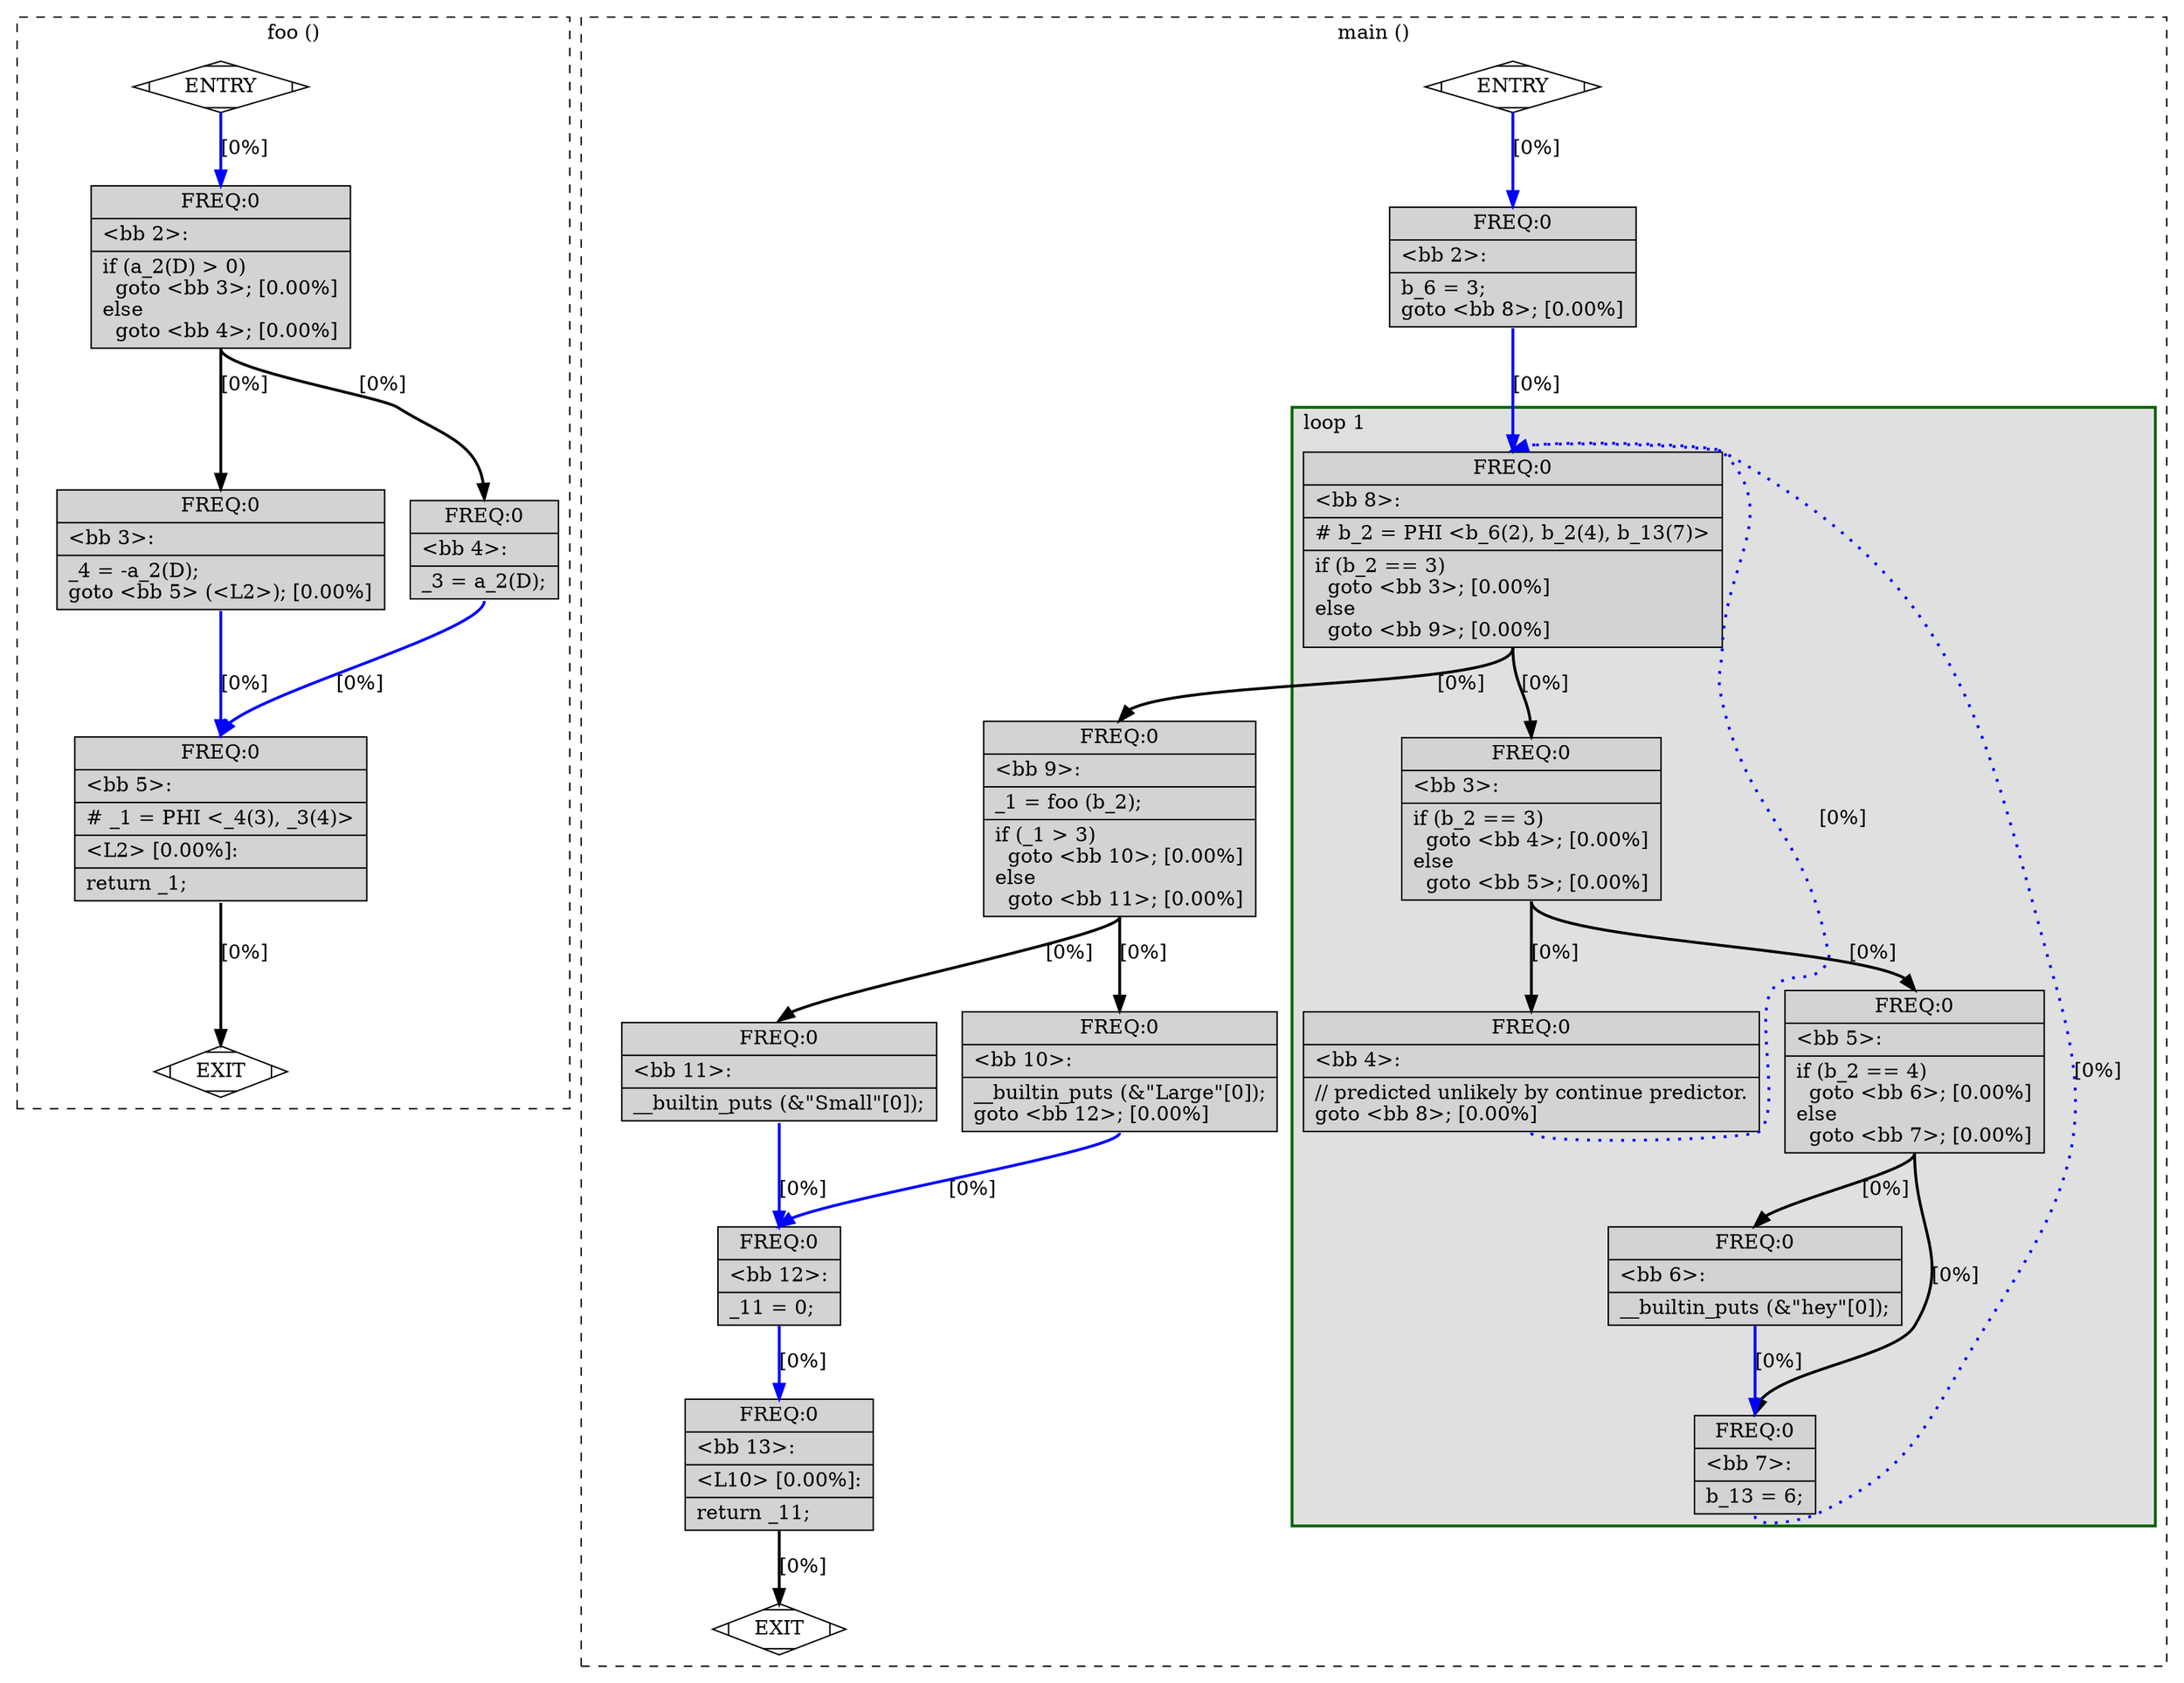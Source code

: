 digraph "test.c.086t.fixup_cfg4" {
overlap=false;
subgraph "cluster_foo" {
	style="dashed";
	color="black";
	label="foo ()";
	fn_0_basic_block_0 [shape=Mdiamond,style=filled,fillcolor=white,label="ENTRY"];

	fn_0_basic_block_1 [shape=Mdiamond,style=filled,fillcolor=white,label="EXIT"];

	fn_0_basic_block_2 [shape=record,style=filled,fillcolor=lightgrey,label="{ FREQ:0 |\<bb\ 2\>:\l\
|if\ (a_2(D)\ \>\ 0)\l\
\ \ goto\ \<bb\ 3\>;\ [0.00%]\l\
else\l\
\ \ goto\ \<bb\ 4\>;\ [0.00%]\l\
}"];

	fn_0_basic_block_3 [shape=record,style=filled,fillcolor=lightgrey,label="{ FREQ:0 |\<bb\ 3\>:\l\
|_4\ =\ -a_2(D);\l\
goto\ \<bb\ 5\>\ (\<L2\>);\ [0.00%]\l\
}"];

	fn_0_basic_block_4 [shape=record,style=filled,fillcolor=lightgrey,label="{ FREQ:0 |\<bb\ 4\>:\l\
|_3\ =\ a_2(D);\l\
}"];

	fn_0_basic_block_5 [shape=record,style=filled,fillcolor=lightgrey,label="{ FREQ:0 |\<bb\ 5\>:\l\
|#\ _1\ =\ PHI\ \<_4(3),\ _3(4)\>\l\
|\<L2\>\ [0.00%]:\l\
|return\ _1;\l\
}"];

	fn_0_basic_block_0:s -> fn_0_basic_block_2:n [style="solid,bold",color=blue,weight=100,constraint=true, label="[0%]"];
	fn_0_basic_block_2:s -> fn_0_basic_block_3:n [style="solid,bold",color=black,weight=10,constraint=true, label="[0%]"];
	fn_0_basic_block_2:s -> fn_0_basic_block_4:n [style="solid,bold",color=black,weight=10,constraint=true, label="[0%]"];
	fn_0_basic_block_3:s -> fn_0_basic_block_5:n [style="solid,bold",color=blue,weight=100,constraint=true, label="[0%]"];
	fn_0_basic_block_4:s -> fn_0_basic_block_5:n [style="solid,bold",color=blue,weight=100,constraint=true, label="[0%]"];
	fn_0_basic_block_5:s -> fn_0_basic_block_1:n [style="solid,bold",color=black,weight=10,constraint=true, label="[0%]"];
	fn_0_basic_block_0:s -> fn_0_basic_block_1:n [style="invis",constraint=true];
}
subgraph "cluster_main" {
	style="dashed";
	color="black";
	label="main ()";
	subgraph cluster_1_1 {
	style="filled";
	color="darkgreen";
	fillcolor="grey88";
	label="loop 1";
	labeljust=l;
	penwidth=2;
	fn_1_basic_block_8 [shape=record,style=filled,fillcolor=lightgrey,label="{ FREQ:0 |\<bb\ 8\>:\l\
|#\ b_2\ =\ PHI\ \<b_6(2),\ b_2(4),\ b_13(7)\>\l\
|if\ (b_2\ ==\ 3)\l\
\ \ goto\ \<bb\ 3\>;\ [0.00%]\l\
else\l\
\ \ goto\ \<bb\ 9\>;\ [0.00%]\l\
}"];

	fn_1_basic_block_3 [shape=record,style=filled,fillcolor=lightgrey,label="{ FREQ:0 |\<bb\ 3\>:\l\
|if\ (b_2\ ==\ 3)\l\
\ \ goto\ \<bb\ 4\>;\ [0.00%]\l\
else\l\
\ \ goto\ \<bb\ 5\>;\ [0.00%]\l\
}"];

	fn_1_basic_block_4 [shape=record,style=filled,fillcolor=lightgrey,label="{ FREQ:0 |\<bb\ 4\>:\l\
|//\ predicted\ unlikely\ by\ continue\ predictor.\l\
goto\ \<bb\ 8\>;\ [0.00%]\l\
}"];

	fn_1_basic_block_5 [shape=record,style=filled,fillcolor=lightgrey,label="{ FREQ:0 |\<bb\ 5\>:\l\
|if\ (b_2\ ==\ 4)\l\
\ \ goto\ \<bb\ 6\>;\ [0.00%]\l\
else\l\
\ \ goto\ \<bb\ 7\>;\ [0.00%]\l\
}"];

	fn_1_basic_block_6 [shape=record,style=filled,fillcolor=lightgrey,label="{ FREQ:0 |\<bb\ 6\>:\l\
|__builtin_puts\ (&\"hey\"[0]);\l\
}"];

	fn_1_basic_block_7 [shape=record,style=filled,fillcolor=lightgrey,label="{ FREQ:0 |\<bb\ 7\>:\l\
|b_13\ =\ 6;\l\
}"];

	}
	fn_1_basic_block_0 [shape=Mdiamond,style=filled,fillcolor=white,label="ENTRY"];

	fn_1_basic_block_1 [shape=Mdiamond,style=filled,fillcolor=white,label="EXIT"];

	fn_1_basic_block_2 [shape=record,style=filled,fillcolor=lightgrey,label="{ FREQ:0 |\<bb\ 2\>:\l\
|b_6\ =\ 3;\l\
goto\ \<bb\ 8\>;\ [0.00%]\l\
}"];

	fn_1_basic_block_9 [shape=record,style=filled,fillcolor=lightgrey,label="{ FREQ:0 |\<bb\ 9\>:\l\
|_1\ =\ foo\ (b_2);\l\
|if\ (_1\ \>\ 3)\l\
\ \ goto\ \<bb\ 10\>;\ [0.00%]\l\
else\l\
\ \ goto\ \<bb\ 11\>;\ [0.00%]\l\
}"];

	fn_1_basic_block_10 [shape=record,style=filled,fillcolor=lightgrey,label="{ FREQ:0 |\<bb\ 10\>:\l\
|__builtin_puts\ (&\"Large\"[0]);\l\
goto\ \<bb\ 12\>;\ [0.00%]\l\
}"];

	fn_1_basic_block_11 [shape=record,style=filled,fillcolor=lightgrey,label="{ FREQ:0 |\<bb\ 11\>:\l\
|__builtin_puts\ (&\"Small\"[0]);\l\
}"];

	fn_1_basic_block_12 [shape=record,style=filled,fillcolor=lightgrey,label="{ FREQ:0 |\<bb\ 12\>:\l\
|_11\ =\ 0;\l\
}"];

	fn_1_basic_block_13 [shape=record,style=filled,fillcolor=lightgrey,label="{ FREQ:0 |\<bb\ 13\>:\l\
|\<L10\>\ [0.00%]:\l\
|return\ _11;\l\
}"];

	fn_1_basic_block_0:s -> fn_1_basic_block_2:n [style="solid,bold",color=blue,weight=100,constraint=true, label="[0%]"];
	fn_1_basic_block_2:s -> fn_1_basic_block_8:n [style="solid,bold",color=blue,weight=100,constraint=true, label="[0%]"];
	fn_1_basic_block_3:s -> fn_1_basic_block_4:n [style="solid,bold",color=black,weight=10,constraint=true, label="[0%]"];
	fn_1_basic_block_3:s -> fn_1_basic_block_5:n [style="solid,bold",color=black,weight=10,constraint=true, label="[0%]"];
	fn_1_basic_block_4:s -> fn_1_basic_block_8:n [style="dotted,bold",color=blue,weight=10,constraint=false, label="[0%]"];
	fn_1_basic_block_5:s -> fn_1_basic_block_6:n [style="solid,bold",color=black,weight=10,constraint=true, label="[0%]"];
	fn_1_basic_block_5:s -> fn_1_basic_block_7:n [style="solid,bold",color=black,weight=10,constraint=true, label="[0%]"];
	fn_1_basic_block_6:s -> fn_1_basic_block_7:n [style="solid,bold",color=blue,weight=100,constraint=true, label="[0%]"];
	fn_1_basic_block_7:s -> fn_1_basic_block_8:n [style="dotted,bold",color=blue,weight=10,constraint=false, label="[0%]"];
	fn_1_basic_block_8:s -> fn_1_basic_block_3:n [style="solid,bold",color=black,weight=10,constraint=true, label="[0%]"];
	fn_1_basic_block_8:s -> fn_1_basic_block_9:n [style="solid,bold",color=black,weight=10,constraint=true, label="[0%]"];
	fn_1_basic_block_9:s -> fn_1_basic_block_10:n [style="solid,bold",color=black,weight=10,constraint=true, label="[0%]"];
	fn_1_basic_block_9:s -> fn_1_basic_block_11:n [style="solid,bold",color=black,weight=10,constraint=true, label="[0%]"];
	fn_1_basic_block_10:s -> fn_1_basic_block_12:n [style="solid,bold",color=blue,weight=100,constraint=true, label="[0%]"];
	fn_1_basic_block_11:s -> fn_1_basic_block_12:n [style="solid,bold",color=blue,weight=100,constraint=true, label="[0%]"];
	fn_1_basic_block_12:s -> fn_1_basic_block_13:n [style="solid,bold",color=blue,weight=100,constraint=true, label="[0%]"];
	fn_1_basic_block_13:s -> fn_1_basic_block_1:n [style="solid,bold",color=black,weight=10,constraint=true, label="[0%]"];
	fn_1_basic_block_0:s -> fn_1_basic_block_1:n [style="invis",constraint=true];
}
}
